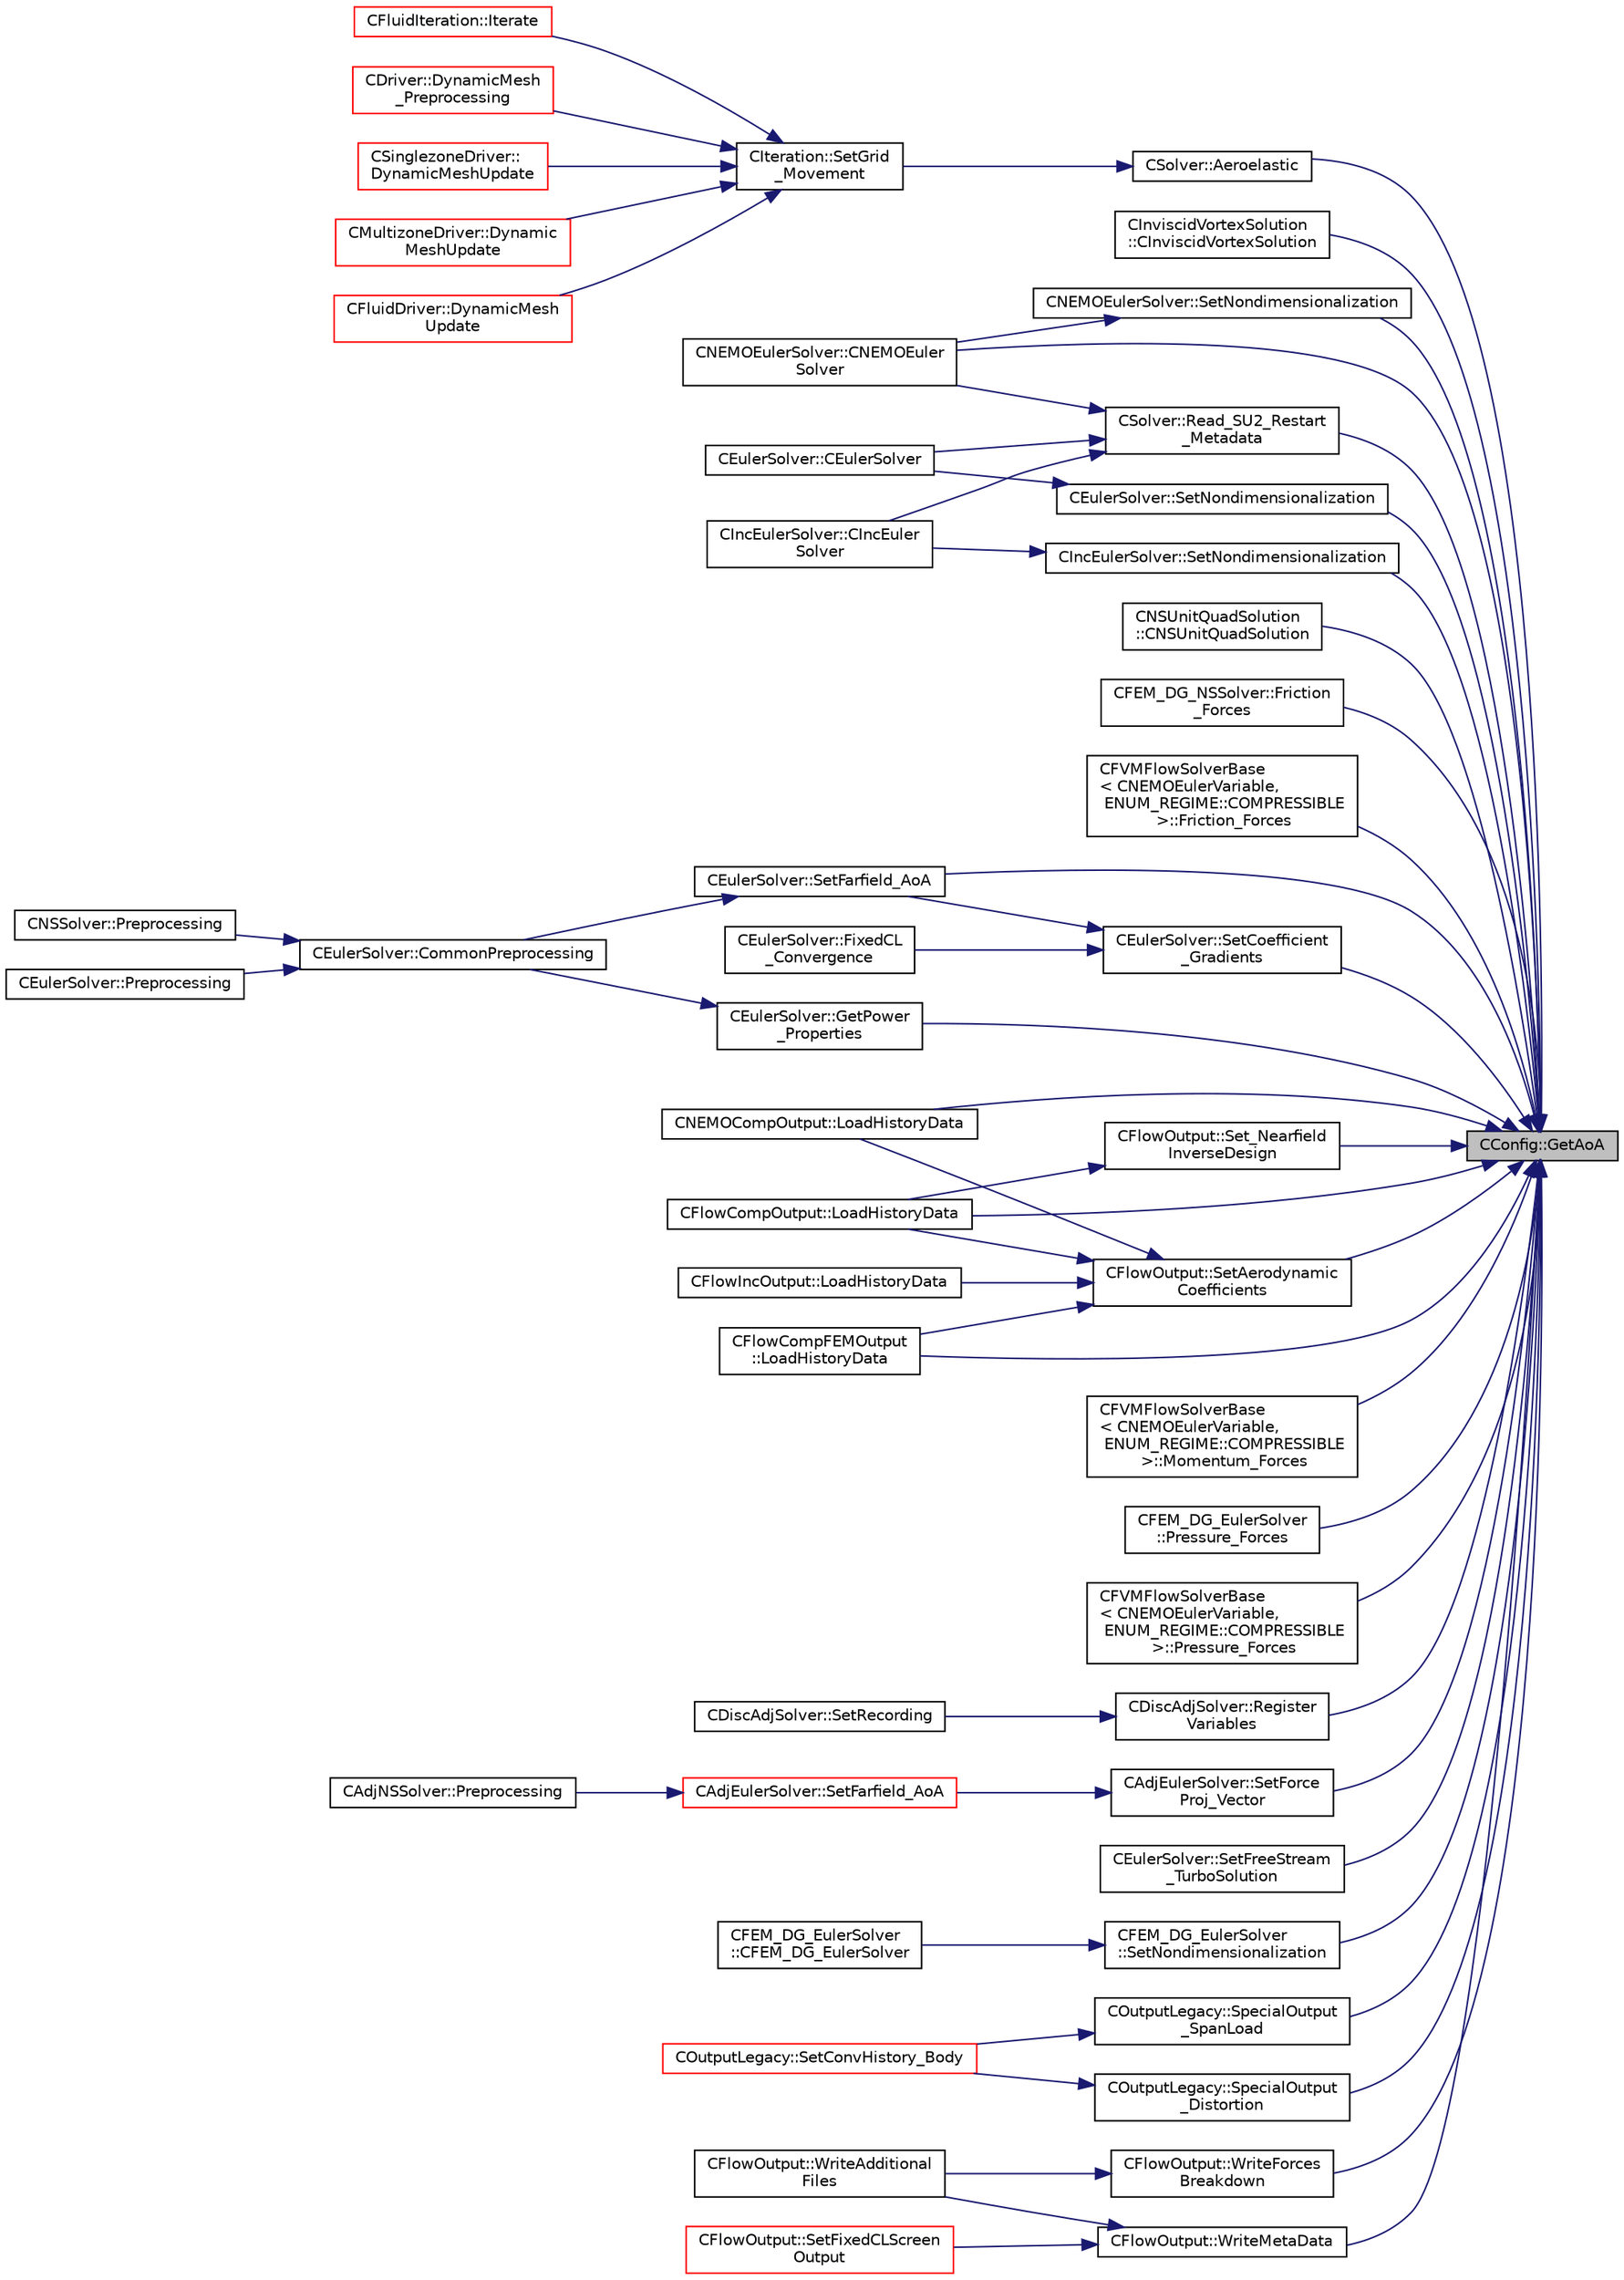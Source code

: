 digraph "CConfig::GetAoA"
{
 // LATEX_PDF_SIZE
  edge [fontname="Helvetica",fontsize="10",labelfontname="Helvetica",labelfontsize="10"];
  node [fontname="Helvetica",fontsize="10",shape=record];
  rankdir="RL";
  Node1 [label="CConfig::GetAoA",height=0.2,width=0.4,color="black", fillcolor="grey75", style="filled", fontcolor="black",tooltip="Get the angle of attack of the body. This is the angle between a reference line on a lifting body (of..."];
  Node1 -> Node2 [dir="back",color="midnightblue",fontsize="10",style="solid",fontname="Helvetica"];
  Node2 [label="CSolver::Aeroelastic",height=0.2,width=0.4,color="black", fillcolor="white", style="filled",URL="$classCSolver.html#af130046f03f282501efef2c117af6ced",tooltip="Prepares and solves the aeroelastic equations."];
  Node2 -> Node3 [dir="back",color="midnightblue",fontsize="10",style="solid",fontname="Helvetica"];
  Node3 [label="CIteration::SetGrid\l_Movement",height=0.2,width=0.4,color="black", fillcolor="white", style="filled",URL="$classCIteration.html#a7b36785762f6b0c214569b185b858b6c",tooltip="Updates the positions and grid velocities for dynamic meshes between physical time steps."];
  Node3 -> Node4 [dir="back",color="midnightblue",fontsize="10",style="solid",fontname="Helvetica"];
  Node4 [label="CDriver::DynamicMesh\l_Preprocessing",height=0.2,width=0.4,color="red", fillcolor="white", style="filled",URL="$classCDriver.html#ab130423a20d43ddd4eb0d9cde51c2708",tooltip="GridMovement_Preprocessing."];
  Node3 -> Node6 [dir="back",color="midnightblue",fontsize="10",style="solid",fontname="Helvetica"];
  Node6 [label="CSinglezoneDriver::\lDynamicMeshUpdate",height=0.2,width=0.4,color="red", fillcolor="white", style="filled",URL="$classCSinglezoneDriver.html#a2f88f82c3b958d60452d5513daf5c128",tooltip="Perform a dynamic mesh deformation, included grid velocity computation and the update of the multigri..."];
  Node3 -> Node10 [dir="back",color="midnightblue",fontsize="10",style="solid",fontname="Helvetica"];
  Node10 [label="CMultizoneDriver::Dynamic\lMeshUpdate",height=0.2,width=0.4,color="red", fillcolor="white", style="filled",URL="$classCMultizoneDriver.html#a53ec5acb13bb0e897515e098b11b10ac",tooltip="Perform a dynamic mesh deformation, included grid velocity computation and the update of the multigri..."];
  Node3 -> Node22 [dir="back",color="midnightblue",fontsize="10",style="solid",fontname="Helvetica"];
  Node22 [label="CFluidDriver::DynamicMesh\lUpdate",height=0.2,width=0.4,color="red", fillcolor="white", style="filled",URL="$classCFluidDriver.html#a169667db03c0f4e2511d23a8a29280f6",tooltip="Perform a dynamic mesh deformation, included grid velocity computation and the update of the multigri..."];
  Node3 -> Node24 [dir="back",color="midnightblue",fontsize="10",style="solid",fontname="Helvetica"];
  Node24 [label="CFluidIteration::Iterate",height=0.2,width=0.4,color="red", fillcolor="white", style="filled",URL="$classCFluidIteration.html#a9ce0d8765aff42207afcd2c9ab6f71d8",tooltip="Perform a single iteration of the fluid system."];
  Node1 -> Node26 [dir="back",color="midnightblue",fontsize="10",style="solid",fontname="Helvetica"];
  Node26 [label="CInviscidVortexSolution\l::CInviscidVortexSolution",height=0.2,width=0.4,color="black", fillcolor="white", style="filled",URL="$classCInviscidVortexSolution.html#a9fb38c20420c540927889c1769385d74",tooltip=" "];
  Node1 -> Node27 [dir="back",color="midnightblue",fontsize="10",style="solid",fontname="Helvetica"];
  Node27 [label="CNEMOEulerSolver::CNEMOEuler\lSolver",height=0.2,width=0.4,color="black", fillcolor="white", style="filled",URL="$classCNEMOEulerSolver.html#a192d56e184ee19ad0b0dd3282b74f1e6",tooltip="Contructor of the class."];
  Node1 -> Node28 [dir="back",color="midnightblue",fontsize="10",style="solid",fontname="Helvetica"];
  Node28 [label="CNSUnitQuadSolution\l::CNSUnitQuadSolution",height=0.2,width=0.4,color="black", fillcolor="white", style="filled",URL="$classCNSUnitQuadSolution.html#a7e40a7f6fddad267f011675ff5f39fe3",tooltip=" "];
  Node1 -> Node29 [dir="back",color="midnightblue",fontsize="10",style="solid",fontname="Helvetica"];
  Node29 [label="CFEM_DG_NSSolver::Friction\l_Forces",height=0.2,width=0.4,color="black", fillcolor="white", style="filled",URL="$classCFEM__DG__NSSolver.html#a5118d674e7eb6f4865fb53f6f20eac1c",tooltip="Compute the viscous forces and all the addimensional coefficients."];
  Node1 -> Node30 [dir="back",color="midnightblue",fontsize="10",style="solid",fontname="Helvetica"];
  Node30 [label="CFVMFlowSolverBase\l\< CNEMOEulerVariable,\l ENUM_REGIME::COMPRESSIBLE\l \>::Friction_Forces",height=0.2,width=0.4,color="black", fillcolor="white", style="filled",URL="$classCFVMFlowSolverBase.html#af46a894bd89c2367215f64fa7ea7d02d",tooltip="Compute the viscous forces and all the addimensional coefficients."];
  Node1 -> Node31 [dir="back",color="midnightblue",fontsize="10",style="solid",fontname="Helvetica"];
  Node31 [label="CEulerSolver::GetPower\l_Properties",height=0.2,width=0.4,color="black", fillcolor="white", style="filled",URL="$classCEulerSolver.html#ad8b538a82e5a7a7e3903ec29954b1d07",tooltip="Compute the Fan face Mach number."];
  Node31 -> Node32 [dir="back",color="midnightblue",fontsize="10",style="solid",fontname="Helvetica"];
  Node32 [label="CEulerSolver::CommonPreprocessing",height=0.2,width=0.4,color="black", fillcolor="white", style="filled",URL="$classCEulerSolver.html#a0d6f93feba8d6aad18edf3594213042b",tooltip="Preprocessing actions common to the Euler and NS solvers."];
  Node32 -> Node33 [dir="back",color="midnightblue",fontsize="10",style="solid",fontname="Helvetica"];
  Node33 [label="CNSSolver::Preprocessing",height=0.2,width=0.4,color="black", fillcolor="white", style="filled",URL="$classCNSSolver.html#af83e7cb773797239cdc98fc4d202d32f",tooltip="Restart residual and compute gradients."];
  Node32 -> Node34 [dir="back",color="midnightblue",fontsize="10",style="solid",fontname="Helvetica"];
  Node34 [label="CEulerSolver::Preprocessing",height=0.2,width=0.4,color="black", fillcolor="white", style="filled",URL="$classCEulerSolver.html#ab08b6aa95648e7ab973f9f247fe54b31",tooltip="Compute primitive variables and their gradients."];
  Node1 -> Node35 [dir="back",color="midnightblue",fontsize="10",style="solid",fontname="Helvetica"];
  Node35 [label="CNEMOCompOutput::LoadHistoryData",height=0.2,width=0.4,color="black", fillcolor="white", style="filled",URL="$classCNEMOCompOutput.html#a7a9f1a32fe55e6a967a27eb38408ec99",tooltip="Load the history output field values."];
  Node1 -> Node36 [dir="back",color="midnightblue",fontsize="10",style="solid",fontname="Helvetica"];
  Node36 [label="CFlowCompOutput::LoadHistoryData",height=0.2,width=0.4,color="black", fillcolor="white", style="filled",URL="$classCFlowCompOutput.html#a393cb19a691990ee6e88f844eccc79ed",tooltip="Load the history output field values."];
  Node1 -> Node37 [dir="back",color="midnightblue",fontsize="10",style="solid",fontname="Helvetica"];
  Node37 [label="CFlowCompFEMOutput\l::LoadHistoryData",height=0.2,width=0.4,color="black", fillcolor="white", style="filled",URL="$classCFlowCompFEMOutput.html#a0a4561b8ab0dffd1052f884062fd9710",tooltip="Load the history output field values."];
  Node1 -> Node38 [dir="back",color="midnightblue",fontsize="10",style="solid",fontname="Helvetica"];
  Node38 [label="CFVMFlowSolverBase\l\< CNEMOEulerVariable,\l ENUM_REGIME::COMPRESSIBLE\l \>::Momentum_Forces",height=0.2,width=0.4,color="black", fillcolor="white", style="filled",URL="$classCFVMFlowSolverBase.html#a7bb3a79fa71319f9772ffd42d0116760",tooltip="Compute the pressure forces and all the adimensional coefficients."];
  Node1 -> Node39 [dir="back",color="midnightblue",fontsize="10",style="solid",fontname="Helvetica"];
  Node39 [label="CFEM_DG_EulerSolver\l::Pressure_Forces",height=0.2,width=0.4,color="black", fillcolor="white", style="filled",URL="$classCFEM__DG__EulerSolver.html#a218c89d657364d7282515fec1d2453bc",tooltip="Compute the pressure forces and all the adimensional coefficients."];
  Node1 -> Node40 [dir="back",color="midnightblue",fontsize="10",style="solid",fontname="Helvetica"];
  Node40 [label="CFVMFlowSolverBase\l\< CNEMOEulerVariable,\l ENUM_REGIME::COMPRESSIBLE\l \>::Pressure_Forces",height=0.2,width=0.4,color="black", fillcolor="white", style="filled",URL="$classCFVMFlowSolverBase.html#a197fdf8620c3f2b3723c04b213cea284",tooltip="Compute the pressure forces and all the adimensional coefficients."];
  Node1 -> Node41 [dir="back",color="midnightblue",fontsize="10",style="solid",fontname="Helvetica"];
  Node41 [label="CSolver::Read_SU2_Restart\l_Metadata",height=0.2,width=0.4,color="black", fillcolor="white", style="filled",URL="$classCSolver.html#addb83141389bce196e2790ffb498ee93",tooltip="Read the metadata from a native SU2 restart file (ASCII or binary)."];
  Node41 -> Node42 [dir="back",color="midnightblue",fontsize="10",style="solid",fontname="Helvetica"];
  Node42 [label="CEulerSolver::CEulerSolver",height=0.2,width=0.4,color="black", fillcolor="white", style="filled",URL="$classCEulerSolver.html#acb987947b2e76a9900605cb5fee72460",tooltip="Main constructor of this class."];
  Node41 -> Node43 [dir="back",color="midnightblue",fontsize="10",style="solid",fontname="Helvetica"];
  Node43 [label="CIncEulerSolver::CIncEuler\lSolver",height=0.2,width=0.4,color="black", fillcolor="white", style="filled",URL="$classCIncEulerSolver.html#a2a0c72c1d1d79e45c69da03e01f6281a",tooltip="Constructor of the class."];
  Node41 -> Node27 [dir="back",color="midnightblue",fontsize="10",style="solid",fontname="Helvetica"];
  Node1 -> Node44 [dir="back",color="midnightblue",fontsize="10",style="solid",fontname="Helvetica"];
  Node44 [label="CDiscAdjSolver::Register\lVariables",height=0.2,width=0.4,color="black", fillcolor="white", style="filled",URL="$classCDiscAdjSolver.html#a46669aa416ef9f487c65db54dfab03ee",tooltip="A virtual member."];
  Node44 -> Node45 [dir="back",color="midnightblue",fontsize="10",style="solid",fontname="Helvetica"];
  Node45 [label="CDiscAdjSolver::SetRecording",height=0.2,width=0.4,color="black", fillcolor="white", style="filled",URL="$classCDiscAdjSolver.html#a96dd62e6656d620a13859ecbc5ac963e",tooltip="Prepare the solver for a new recording."];
  Node1 -> Node46 [dir="back",color="midnightblue",fontsize="10",style="solid",fontname="Helvetica"];
  Node46 [label="CFlowOutput::Set_Nearfield\lInverseDesign",height=0.2,width=0.4,color="black", fillcolor="white", style="filled",URL="$classCFlowOutput.html#a75e4406994d764419b4969860a4343f5",tooltip="Set nearfield inverse design output field values (and also into the solver)."];
  Node46 -> Node36 [dir="back",color="midnightblue",fontsize="10",style="solid",fontname="Helvetica"];
  Node1 -> Node47 [dir="back",color="midnightblue",fontsize="10",style="solid",fontname="Helvetica"];
  Node47 [label="CFlowOutput::SetAerodynamic\lCoefficients",height=0.2,width=0.4,color="black", fillcolor="white", style="filled",URL="$classCFlowOutput.html#a9f4b0e5d37d13ef19e97ef12de67a78b",tooltip="Set the value of the aerodynamic coefficients."];
  Node47 -> Node36 [dir="back",color="midnightblue",fontsize="10",style="solid",fontname="Helvetica"];
  Node47 -> Node35 [dir="back",color="midnightblue",fontsize="10",style="solid",fontname="Helvetica"];
  Node47 -> Node48 [dir="back",color="midnightblue",fontsize="10",style="solid",fontname="Helvetica"];
  Node48 [label="CFlowIncOutput::LoadHistoryData",height=0.2,width=0.4,color="black", fillcolor="white", style="filled",URL="$classCFlowIncOutput.html#a466112efa2e3a89cdd2456701a0480b5",tooltip="Load the history output field values."];
  Node47 -> Node37 [dir="back",color="midnightblue",fontsize="10",style="solid",fontname="Helvetica"];
  Node1 -> Node49 [dir="back",color="midnightblue",fontsize="10",style="solid",fontname="Helvetica"];
  Node49 [label="CEulerSolver::SetCoefficient\l_Gradients",height=0.2,width=0.4,color="black", fillcolor="white", style="filled",URL="$classCEulerSolver.html#ab4fa5557c81f931fc824483e62ead218",tooltip="Set gradients of coefficients for fixed CL mode."];
  Node49 -> Node50 [dir="back",color="midnightblue",fontsize="10",style="solid",fontname="Helvetica"];
  Node50 [label="CEulerSolver::FixedCL\l_Convergence",height=0.2,width=0.4,color="black", fillcolor="white", style="filled",URL="$classCEulerSolver.html#ae42ef80597bae24c0e63411b6b2b8c2b",tooltip="Check for convergence of the Fixed CL mode to the target CL."];
  Node49 -> Node51 [dir="back",color="midnightblue",fontsize="10",style="solid",fontname="Helvetica"];
  Node51 [label="CEulerSolver::SetFarfield_AoA",height=0.2,width=0.4,color="black", fillcolor="white", style="filled",URL="$classCEulerSolver.html#ae9346f0feebb8b28613bfc7838d3d121",tooltip="Update the AoA and freestream velocity at the farfield."];
  Node51 -> Node32 [dir="back",color="midnightblue",fontsize="10",style="solid",fontname="Helvetica"];
  Node1 -> Node51 [dir="back",color="midnightblue",fontsize="10",style="solid",fontname="Helvetica"];
  Node1 -> Node52 [dir="back",color="midnightblue",fontsize="10",style="solid",fontname="Helvetica"];
  Node52 [label="CAdjEulerSolver::SetForce\lProj_Vector",height=0.2,width=0.4,color="black", fillcolor="white", style="filled",URL="$classCAdjEulerSolver.html#ac2e134ff46b436a33eba9141c89e7e77",tooltip="Created the force projection vector for adjoint boundary conditions."];
  Node52 -> Node53 [dir="back",color="midnightblue",fontsize="10",style="solid",fontname="Helvetica"];
  Node53 [label="CAdjEulerSolver::SetFarfield_AoA",height=0.2,width=0.4,color="red", fillcolor="white", style="filled",URL="$classCAdjEulerSolver.html#a5265a44e6c43dee677c9f26333148432",tooltip="Update the AoA and freestream velocity at the farfield."];
  Node53 -> Node54 [dir="back",color="midnightblue",fontsize="10",style="solid",fontname="Helvetica"];
  Node54 [label="CAdjNSSolver::Preprocessing",height=0.2,width=0.4,color="black", fillcolor="white", style="filled",URL="$classCAdjNSSolver.html#a0669f6fb8ef7cd7800d151d4aff7d3f6",tooltip="Restart residual and compute gradients."];
  Node1 -> Node56 [dir="back",color="midnightblue",fontsize="10",style="solid",fontname="Helvetica"];
  Node56 [label="CEulerSolver::SetFreeStream\l_TurboSolution",height=0.2,width=0.4,color="black", fillcolor="white", style="filled",URL="$classCEulerSolver.html#aba587fb4b29f6925b9a669b0f31d449f",tooltip="Set the solution using the Freestream values."];
  Node1 -> Node57 [dir="back",color="midnightblue",fontsize="10",style="solid",fontname="Helvetica"];
  Node57 [label="CIncEulerSolver::SetNondimensionalization",height=0.2,width=0.4,color="black", fillcolor="white", style="filled",URL="$classCIncEulerSolver.html#a2cffaa24417cb3803d36d38b3874d6d0",tooltip="Set the solver nondimensionalization."];
  Node57 -> Node43 [dir="back",color="midnightblue",fontsize="10",style="solid",fontname="Helvetica"];
  Node1 -> Node58 [dir="back",color="midnightblue",fontsize="10",style="solid",fontname="Helvetica"];
  Node58 [label="CNEMOEulerSolver::SetNondimensionalization",height=0.2,width=0.4,color="black", fillcolor="white", style="filled",URL="$classCNEMOEulerSolver.html#ad23673d38da9e895e4802b6d4d000c1b",tooltip="Set the fluid solver nondimensionalization."];
  Node58 -> Node27 [dir="back",color="midnightblue",fontsize="10",style="solid",fontname="Helvetica"];
  Node1 -> Node59 [dir="back",color="midnightblue",fontsize="10",style="solid",fontname="Helvetica"];
  Node59 [label="CEulerSolver::SetNondimensionalization",height=0.2,width=0.4,color="black", fillcolor="white", style="filled",URL="$classCEulerSolver.html#a1c633d6e77fefb2e76308e2ba0af0c2c",tooltip="Set the solver nondimensionalization."];
  Node59 -> Node42 [dir="back",color="midnightblue",fontsize="10",style="solid",fontname="Helvetica"];
  Node1 -> Node60 [dir="back",color="midnightblue",fontsize="10",style="solid",fontname="Helvetica"];
  Node60 [label="CFEM_DG_EulerSolver\l::SetNondimensionalization",height=0.2,width=0.4,color="black", fillcolor="white", style="filled",URL="$classCFEM__DG__EulerSolver.html#a31316dc2fe564329d9bb372961b10a3a",tooltip="Set the fluid solver nondimensionalization."];
  Node60 -> Node61 [dir="back",color="midnightblue",fontsize="10",style="solid",fontname="Helvetica"];
  Node61 [label="CFEM_DG_EulerSolver\l::CFEM_DG_EulerSolver",height=0.2,width=0.4,color="black", fillcolor="white", style="filled",URL="$classCFEM__DG__EulerSolver.html#a70d30ef9e7cd7620d54ec73f4b1ed28c",tooltip=" "];
  Node1 -> Node62 [dir="back",color="midnightblue",fontsize="10",style="solid",fontname="Helvetica"];
  Node62 [label="COutputLegacy::SpecialOutput\l_Distortion",height=0.2,width=0.4,color="black", fillcolor="white", style="filled",URL="$classCOutputLegacy.html#a32ea10e00944863f1051b1b0eea2dc5e",tooltip="Create and write the file with the flow coefficient on the surface."];
  Node62 -> Node63 [dir="back",color="midnightblue",fontsize="10",style="solid",fontname="Helvetica"];
  Node63 [label="COutputLegacy::SetConvHistory_Body",height=0.2,width=0.4,color="red", fillcolor="white", style="filled",URL="$classCOutputLegacy.html#a217cc0d778a3828499189a9debee47c6",tooltip="Write the history file and the convergence on the screen for serial computations."];
  Node1 -> Node66 [dir="back",color="midnightblue",fontsize="10",style="solid",fontname="Helvetica"];
  Node66 [label="COutputLegacy::SpecialOutput\l_SpanLoad",height=0.2,width=0.4,color="black", fillcolor="white", style="filled",URL="$classCOutputLegacy.html#aa23c32426851597ef86dce3bd62799a2",tooltip="Writes forces at different sections."];
  Node66 -> Node63 [dir="back",color="midnightblue",fontsize="10",style="solid",fontname="Helvetica"];
  Node1 -> Node67 [dir="back",color="midnightblue",fontsize="10",style="solid",fontname="Helvetica"];
  Node67 [label="CFlowOutput::WriteForces\lBreakdown",height=0.2,width=0.4,color="black", fillcolor="white", style="filled",URL="$classCFlowOutput.html#aff6a6f11c9f53f559bab9ca94b21cd2a",tooltip="Write the forces breakdown file."];
  Node67 -> Node68 [dir="back",color="midnightblue",fontsize="10",style="solid",fontname="Helvetica"];
  Node68 [label="CFlowOutput::WriteAdditional\lFiles",height=0.2,width=0.4,color="black", fillcolor="white", style="filled",URL="$classCFlowOutput.html#aaac3fb7b2575967b157c306065ab1ea8",tooltip="Write any additional files defined for the current solver."];
  Node1 -> Node69 [dir="back",color="midnightblue",fontsize="10",style="solid",fontname="Helvetica"];
  Node69 [label="CFlowOutput::WriteMetaData",height=0.2,width=0.4,color="black", fillcolor="white", style="filled",URL="$classCFlowOutput.html#a24f4c787a51ac3ed909d70bb9a782ba1",tooltip="Write information to meta data file."];
  Node69 -> Node70 [dir="back",color="midnightblue",fontsize="10",style="solid",fontname="Helvetica"];
  Node70 [label="CFlowOutput::SetFixedCLScreen\lOutput",height=0.2,width=0.4,color="red", fillcolor="white", style="filled",URL="$classCFlowOutput.html#a6202e5ad2932ba40ff66d2b51e669e49",tooltip="Write additional output for fixed CL mode."];
  Node69 -> Node68 [dir="back",color="midnightblue",fontsize="10",style="solid",fontname="Helvetica"];
}
